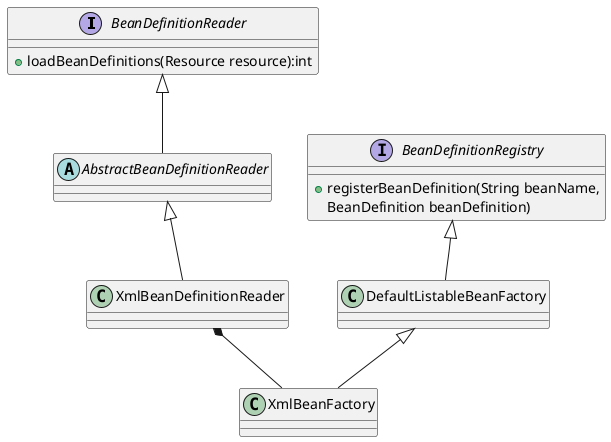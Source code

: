 @startuml

/'abstract class AbstractList
abstract AbstractCollection
interface List
interface Collection

List <|-- AbstractList
Collection <|-- AbstractCollection

Collection <|- List
AbstractCollection <|- AbstractList
AbstractList <|-- ArrayList

class ArrayList {
Object[] elementData
size()
}

enum TimeUnit {
DAYS
HOURS
MINUTES
}'/


interface BeanDefinitionReader {
+loadBeanDefinitions(Resource resource):int
}

abstract class AbstractBeanDefinitionReader


BeanDefinitionReader <|-- AbstractBeanDefinitionReader


class XmlBeanDefinitionReader

AbstractBeanDefinitionReader <|-- XmlBeanDefinitionReader


interface BeanDefinitionRegistry {
+registerBeanDefinition(String beanName,
BeanDefinition beanDefinition)
}


class DefaultListableBeanFactory
BeanDefinitionRegistry <|-- DefaultListableBeanFactory
class XmlBeanFactory
DefaultListableBeanFactory <|-- XmlBeanFactory

XmlBeanDefinitionReader *-- XmlBeanFactory
@enduml